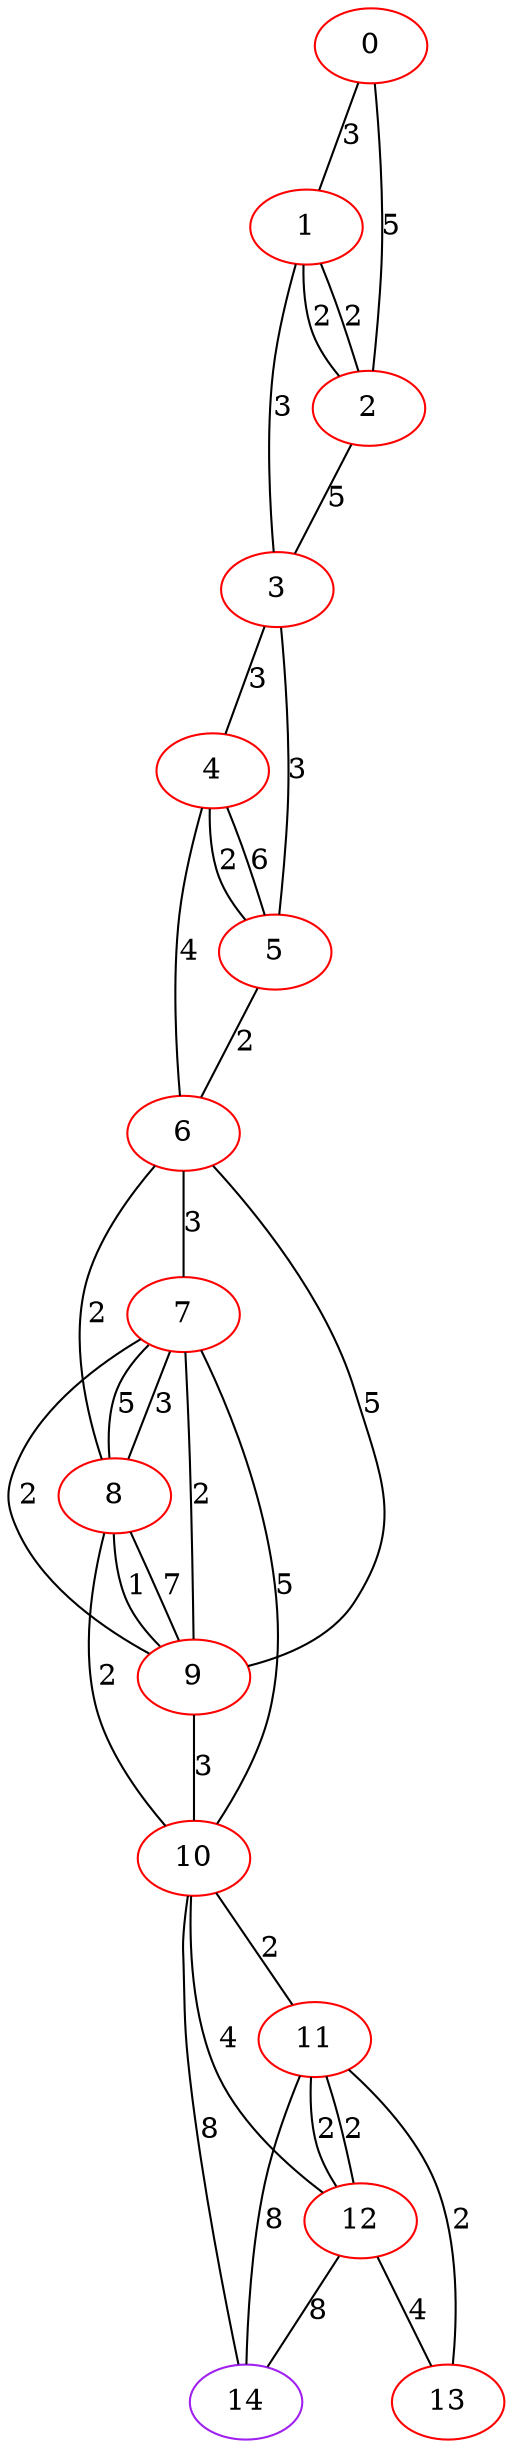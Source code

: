 graph "" {
0 [color=red, weight=1];
1 [color=red, weight=1];
2 [color=red, weight=1];
3 [color=red, weight=1];
4 [color=red, weight=1];
5 [color=red, weight=1];
6 [color=red, weight=1];
7 [color=red, weight=1];
8 [color=red, weight=1];
9 [color=red, weight=1];
10 [color=red, weight=1];
11 [color=red, weight=1];
12 [color=red, weight=1];
13 [color=red, weight=1];
14 [color=purple, weight=4];
0 -- 1  [key=0, label=3];
0 -- 2  [key=0, label=5];
1 -- 2  [key=0, label=2];
1 -- 2  [key=1, label=2];
1 -- 3  [key=0, label=3];
2 -- 3  [key=0, label=5];
3 -- 4  [key=0, label=3];
3 -- 5  [key=0, label=3];
4 -- 5  [key=0, label=6];
4 -- 5  [key=1, label=2];
4 -- 6  [key=0, label=4];
5 -- 6  [key=0, label=2];
6 -- 8  [key=0, label=2];
6 -- 9  [key=0, label=5];
6 -- 7  [key=0, label=3];
7 -- 8  [key=0, label=3];
7 -- 8  [key=1, label=5];
7 -- 9  [key=0, label=2];
7 -- 9  [key=1, label=2];
7 -- 10  [key=0, label=5];
8 -- 9  [key=0, label=1];
8 -- 9  [key=1, label=7];
8 -- 10  [key=0, label=2];
9 -- 10  [key=0, label=3];
10 -- 11  [key=0, label=2];
10 -- 12  [key=0, label=4];
10 -- 14  [key=0, label=8];
11 -- 12  [key=0, label=2];
11 -- 12  [key=1, label=2];
11 -- 13  [key=0, label=2];
11 -- 14  [key=0, label=8];
12 -- 13  [key=0, label=4];
12 -- 14  [key=0, label=8];
}
